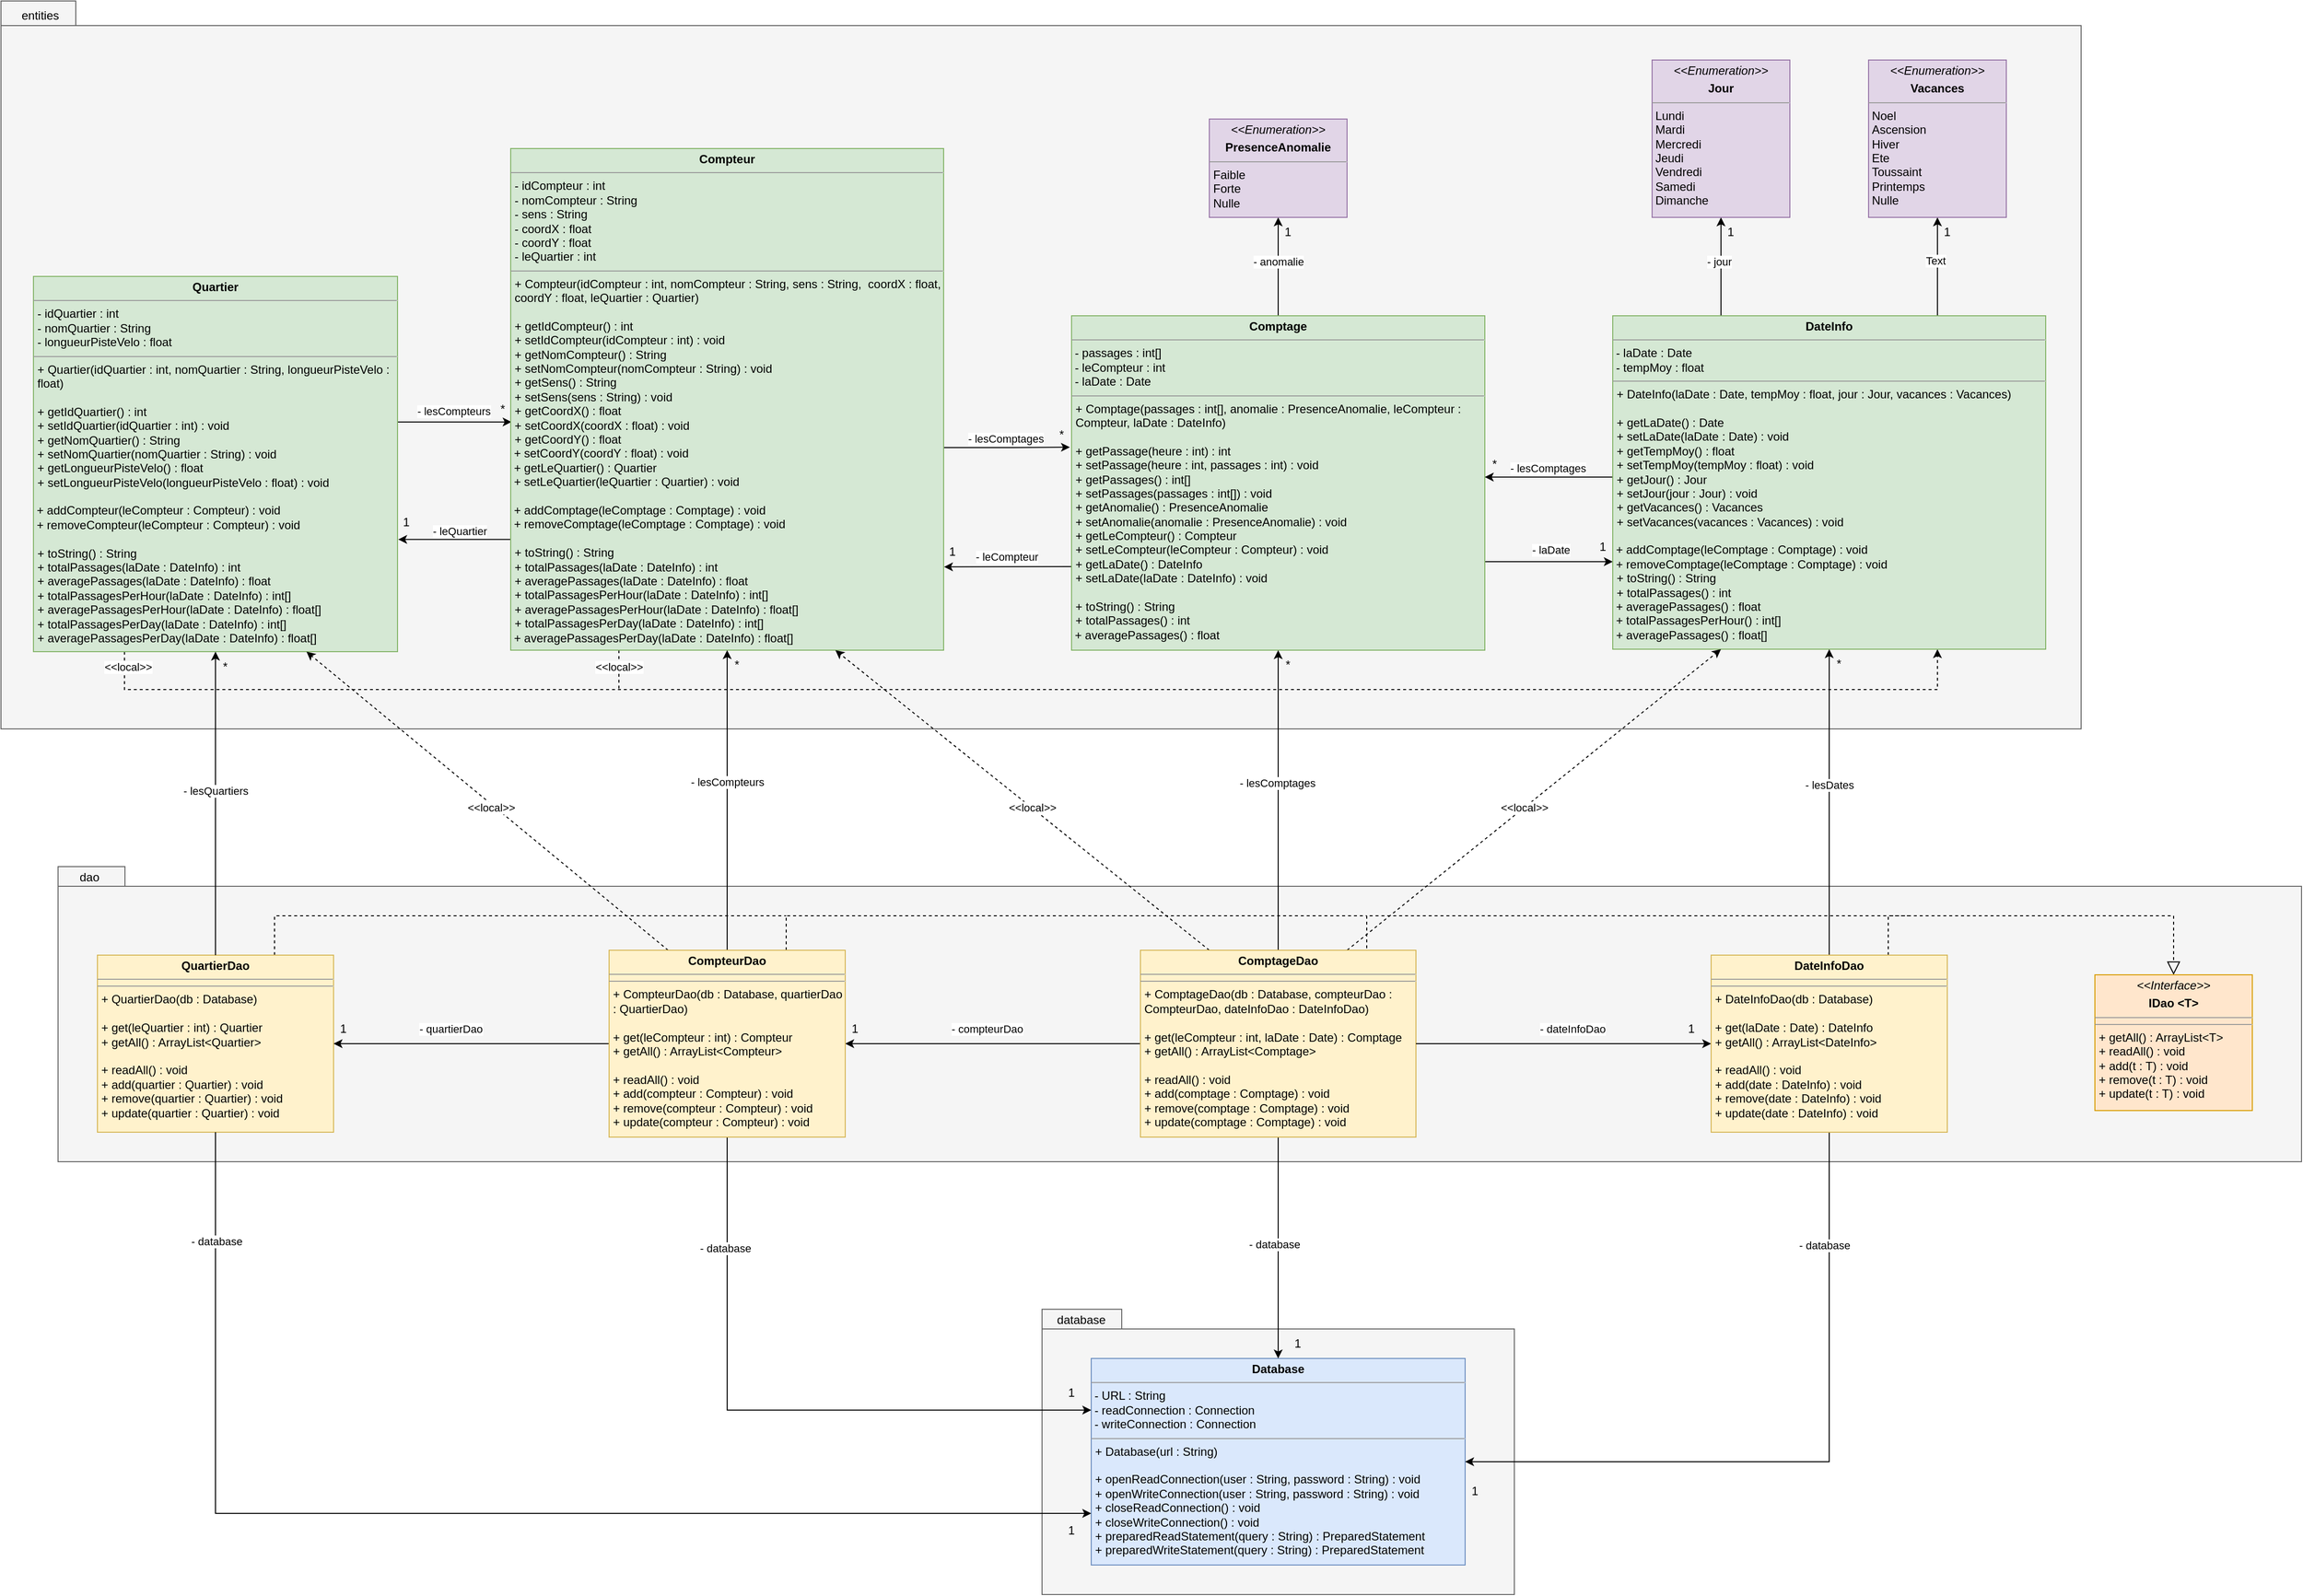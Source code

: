 <mxfile version="21.3.8" type="device">
  <diagram name="Page-1" id="eOl2TCsbntun6FktnlMN">
    <mxGraphModel dx="989" dy="967" grid="1" gridSize="10" guides="1" tooltips="1" connect="1" arrows="1" fold="1" page="0" pageScale="1" pageWidth="850" pageHeight="1100" math="0" shadow="0">
      <root>
        <mxCell id="0" />
        <mxCell id="1" parent="0" />
        <mxCell id="kVGpFs-e-EHgGDJTWpAH-28" value="" style="shape=folder;fontStyle=1;spacingTop=10;tabWidth=76;tabHeight=25;tabPosition=left;html=1;whiteSpace=wrap;fillColor=#f5f5f5;fontColor=#333333;strokeColor=#666666;" parent="1" vertex="1">
          <mxGeometry x="62" y="-140" width="2114" height="740" as="geometry" />
        </mxCell>
        <mxCell id="kVGpFs-e-EHgGDJTWpAH-25" value="package" style="shape=folder;fontStyle=1;spacingTop=10;tabWidth=68;tabHeight=20;tabPosition=left;html=1;whiteSpace=wrap;fillColor=#f5f5f5;fontColor=#333333;strokeColor=#666666;" parent="1" vertex="1">
          <mxGeometry x="120" y="740" width="2280" height="300" as="geometry" />
        </mxCell>
        <mxCell id="kVGpFs-e-EHgGDJTWpAH-24" value="package" style="shape=folder;fontStyle=1;spacingTop=10;tabWidth=81;tabHeight=20;tabPosition=left;html=1;whiteSpace=wrap;fillColor=#f5f5f5;fontColor=#333333;strokeColor=#666666;" parent="1" vertex="1">
          <mxGeometry x="1120" y="1190" width="480" height="290" as="geometry" />
        </mxCell>
        <mxCell id="kVGpFs-e-EHgGDJTWpAH-13" style="edgeStyle=orthogonalEdgeStyle;rounded=0;orthogonalLoop=1;jettySize=auto;html=1;exitX=0.75;exitY=0;exitDx=0;exitDy=0;endArrow=none;endFill=0;dashed=1;" parent="1" source="iDF5Uk8PFmxMC6S4ZIeN-2" edge="1">
          <mxGeometry relative="1" as="geometry">
            <mxPoint x="860" y="790" as="targetPoint" />
            <Array as="points">
              <mxPoint x="340" y="790" />
            </Array>
          </mxGeometry>
        </mxCell>
        <mxCell id="iDF5Uk8PFmxMC6S4ZIeN-2" value="&lt;p style=&quot;margin:0px;margin-top:4px;text-align:center;&quot;&gt;&lt;b&gt;QuartierDao&lt;/b&gt;&lt;/p&gt;&lt;hr size=&quot;1&quot;&gt;&lt;hr size=&quot;1&quot;&gt;&lt;p style=&quot;margin:0px;margin-left:4px;&quot;&gt;+ QuartierDao(db : Database)&lt;/p&gt;&lt;p style=&quot;margin:0px;margin-left:4px;&quot;&gt;&lt;br&gt;&lt;/p&gt;&lt;p style=&quot;margin:0px;margin-left:4px;&quot;&gt;+ get(leQuartier : int) : Quartier&lt;br&gt;&lt;/p&gt;&lt;p style=&quot;margin:0px;margin-left:4px;&quot;&gt;+ getAll() : ArrayList&amp;lt;Quartier&amp;gt;&lt;/p&gt;&lt;p style=&quot;margin:0px;margin-left:4px;&quot;&gt;&lt;br&gt;&lt;/p&gt;&lt;p style=&quot;margin:0px;margin-left:4px;&quot;&gt;+ readAll() : void&lt;/p&gt;&lt;p style=&quot;margin:0px;margin-left:4px;&quot;&gt;+ add(quartier : Quartier) : void&lt;/p&gt;&lt;p style=&quot;margin:0px;margin-left:4px;&quot;&gt;+ remove(quartier : Quartier) : void&lt;/p&gt;&lt;p style=&quot;margin:0px;margin-left:4px;&quot;&gt;+ update(quartier : Quartier) : void&lt;br&gt;&lt;/p&gt;" style="verticalAlign=top;align=left;overflow=fill;fontSize=12;fontFamily=Helvetica;html=1;whiteSpace=wrap;fillColor=#fff2cc;strokeColor=#d6b656;" parent="1" vertex="1">
          <mxGeometry x="160" y="830" width="240" height="180" as="geometry" />
        </mxCell>
        <mxCell id="9qE0nhktHIJIXh96-6WT-73" style="edgeStyle=orthogonalEdgeStyle;rounded=0;orthogonalLoop=1;jettySize=auto;html=1;entryX=0.002;entryY=0.545;entryDx=0;entryDy=0;entryPerimeter=0;" parent="1" source="p_eBftwZYgydQJ64UmXx-5" target="MrOClFFpd0POXdo-1IgY-1" edge="1">
          <mxGeometry relative="1" as="geometry">
            <Array as="points">
              <mxPoint x="490" y="288" />
              <mxPoint x="490" y="288" />
            </Array>
          </mxGeometry>
        </mxCell>
        <mxCell id="9qE0nhktHIJIXh96-6WT-86" value="- lesCompteurs" style="edgeLabel;html=1;align=center;verticalAlign=middle;resizable=0;points=[];" parent="9qE0nhktHIJIXh96-6WT-73" vertex="1" connectable="0">
          <mxGeometry x="-0.211" y="1" relative="1" as="geometry">
            <mxPoint x="11" y="-10" as="offset" />
          </mxGeometry>
        </mxCell>
        <mxCell id="R8S3w-2baMEadNncPOtm-10" style="edgeStyle=orthogonalEdgeStyle;rounded=0;orthogonalLoop=1;jettySize=auto;html=1;exitX=0.25;exitY=1;exitDx=0;exitDy=0;entryX=0.75;entryY=1;entryDx=0;entryDy=0;dashed=1;" parent="1" source="p_eBftwZYgydQJ64UmXx-5" target="MrOClFFpd0POXdo-1IgY-15" edge="1">
          <mxGeometry relative="1" as="geometry">
            <Array as="points">
              <mxPoint x="188" y="560" />
              <mxPoint x="2030" y="560" />
            </Array>
          </mxGeometry>
        </mxCell>
        <mxCell id="R8S3w-2baMEadNncPOtm-12" value="&amp;lt;&amp;lt;local&amp;gt;&amp;gt;" style="edgeLabel;html=1;align=center;verticalAlign=middle;resizable=0;points=[];" parent="R8S3w-2baMEadNncPOtm-10" vertex="1" connectable="0">
          <mxGeometry x="-0.962" relative="1" as="geometry">
            <mxPoint x="3" y="-21" as="offset" />
          </mxGeometry>
        </mxCell>
        <mxCell id="p_eBftwZYgydQJ64UmXx-5" value="&lt;p style=&quot;margin:0px;margin-top:4px;text-align:center;&quot;&gt;&lt;b&gt;Quartier&lt;/b&gt;&lt;/p&gt;&lt;hr size=&quot;1&quot;&gt;&lt;p style=&quot;margin:0px;margin-left:4px;&quot;&gt;- idQuartier : int&lt;/p&gt;&lt;p style=&quot;margin:0px;margin-left:4px;&quot;&gt;- nomQuartier : String&lt;/p&gt;&lt;p style=&quot;margin:0px;margin-left:4px;&quot;&gt;- longueurPisteVelo : float&lt;br&gt;&lt;/p&gt;&lt;hr size=&quot;1&quot;&gt;&lt;p style=&quot;margin:0px;margin-left:4px;&quot;&gt;+ Quartier(idQuartier : int, nomQuartier : String, longueurPisteVelo : float)&lt;/p&gt;&lt;p style=&quot;margin:0px;margin-left:4px;&quot;&gt;&lt;br&gt;&lt;/p&gt;&lt;p style=&quot;margin:0px;margin-left:4px;&quot;&gt;+ getIdQuartier() : int&lt;/p&gt;&lt;p style=&quot;margin:0px;margin-left:4px;&quot;&gt;+ setIdQuartier(idQuartier : int) : void&lt;/p&gt;&lt;p style=&quot;margin:0px;margin-left:4px;&quot;&gt;+ getNomQuartier() : String&lt;/p&gt;&lt;p style=&quot;margin:0px;margin-left:4px;&quot;&gt;+ setNomQuartier(nomQuartier : String) : void&lt;/p&gt;&lt;p style=&quot;margin:0px;margin-left:4px;&quot;&gt;+ getLongueurPisteVelo() : float&lt;/p&gt;&lt;p style=&quot;margin:0px;margin-left:4px;&quot;&gt;+ setLongueurPisteVelo(longueurPisteVelo : float) : void&lt;/p&gt;&lt;p style=&quot;margin:0px;margin-left:4px;&quot;&gt;&lt;br&gt;&lt;/p&gt;&lt;div&gt;&amp;nbsp;+ addCompteur(leCompteur : Compteur) : void&lt;/div&gt;&lt;div&gt;&amp;nbsp;+ removeCompteur(leCompteur : Compteur) : void&lt;/div&gt;&lt;div&gt;&lt;br&gt;&lt;/div&gt;&lt;p style=&quot;margin:0px;margin-left:4px;&quot;&gt;&lt;/p&gt;&lt;p style=&quot;margin:0px;margin-left:4px;&quot;&gt;&lt;/p&gt;&lt;p style=&quot;margin:0px;margin-left:4px;&quot;&gt;+ toString() : String&lt;/p&gt;&lt;p style=&quot;margin:0px;margin-left:4px;&quot;&gt;+ totalPassages(laDate : DateInfo) : int&lt;/p&gt;&lt;p style=&quot;margin:0px;margin-left:4px;&quot;&gt;+ averagePassages(laDate : DateInfo) : float&lt;/p&gt;&lt;p style=&quot;margin:0px;margin-left:4px;&quot;&gt;+ totalPassagesPerHour(laDate : DateInfo) : int[]&lt;/p&gt;&lt;p style=&quot;margin:0px;margin-left:4px;&quot;&gt;+ averagePassagesPerHour(laDate : DateInfo) : float[]&lt;/p&gt;&lt;p style=&quot;margin:0px;margin-left:4px;&quot;&gt;+ totalPassagesPerDay(laDate : DateInfo) : int[]&lt;/p&gt;&lt;p style=&quot;margin:0px;margin-left:4px;&quot;&gt;+ averagePassagesPerDay(laDate : DateInfo) : float[]&lt;br&gt;&lt;/p&gt;" style="verticalAlign=top;align=left;overflow=fill;fontSize=12;fontFamily=Helvetica;html=1;whiteSpace=wrap;fillColor=#d5e8d4;strokeColor=#82b366;" parent="1" vertex="1">
          <mxGeometry x="95" y="140" width="370" height="381.5" as="geometry" />
        </mxCell>
        <mxCell id="9qE0nhktHIJIXh96-6WT-74" style="edgeStyle=orthogonalEdgeStyle;rounded=0;orthogonalLoop=1;jettySize=auto;html=1;entryX=-0.004;entryY=0.393;entryDx=0;entryDy=0;entryPerimeter=0;" parent="1" source="MrOClFFpd0POXdo-1IgY-1" target="MrOClFFpd0POXdo-1IgY-4" edge="1">
          <mxGeometry relative="1" as="geometry">
            <mxPoint x="1140" y="306" as="targetPoint" />
            <Array as="points">
              <mxPoint x="1090" y="314" />
              <mxPoint x="1090" y="314" />
            </Array>
          </mxGeometry>
        </mxCell>
        <mxCell id="9qE0nhktHIJIXh96-6WT-85" value="- lesComptages" style="edgeLabel;html=1;align=center;verticalAlign=middle;resizable=0;points=[];" parent="9qE0nhktHIJIXh96-6WT-74" vertex="1" connectable="0">
          <mxGeometry x="-0.278" y="-1" relative="1" as="geometry">
            <mxPoint x="16" y="-10" as="offset" />
          </mxGeometry>
        </mxCell>
        <mxCell id="R8S3w-2baMEadNncPOtm-1" style="edgeStyle=orthogonalEdgeStyle;rounded=0;orthogonalLoop=1;jettySize=auto;html=1;exitX=0;exitY=0.75;exitDx=0;exitDy=0;entryX=1.002;entryY=0.701;entryDx=0;entryDy=0;entryPerimeter=0;" parent="1" source="MrOClFFpd0POXdo-1IgY-1" target="p_eBftwZYgydQJ64UmXx-5" edge="1">
          <mxGeometry relative="1" as="geometry">
            <Array as="points">
              <mxPoint x="466" y="407" />
            </Array>
          </mxGeometry>
        </mxCell>
        <mxCell id="R8S3w-2baMEadNncPOtm-2" value="- leQuartier" style="edgeLabel;html=1;align=center;verticalAlign=middle;resizable=0;points=[];" parent="R8S3w-2baMEadNncPOtm-1" vertex="1" connectable="0">
          <mxGeometry x="0.403" relative="1" as="geometry">
            <mxPoint x="23" y="-9" as="offset" />
          </mxGeometry>
        </mxCell>
        <mxCell id="R8S3w-2baMEadNncPOtm-11" style="edgeStyle=orthogonalEdgeStyle;rounded=0;orthogonalLoop=1;jettySize=auto;html=1;exitX=0.25;exitY=1;exitDx=0;exitDy=0;endArrow=none;endFill=0;dashed=1;" parent="1" source="MrOClFFpd0POXdo-1IgY-1" edge="1">
          <mxGeometry relative="1" as="geometry">
            <mxPoint x="690" y="560" as="targetPoint" />
            <Array as="points">
              <mxPoint x="690" y="540" />
              <mxPoint x="690" y="540" />
            </Array>
          </mxGeometry>
        </mxCell>
        <mxCell id="MrOClFFpd0POXdo-1IgY-1" value="&lt;p style=&quot;margin:0px;margin-top:4px;text-align:center;&quot;&gt;&lt;b&gt;Compteur&lt;/b&gt;&lt;/p&gt;&lt;hr size=&quot;1&quot;&gt;&lt;p style=&quot;margin:0px;margin-left:4px;&quot;&gt;- idCompteur : int&lt;/p&gt;&lt;p style=&quot;margin:0px;margin-left:4px;&quot;&gt;- nomCompteur : String&lt;/p&gt;&lt;p style=&quot;margin:0px;margin-left:4px;&quot;&gt;- sens : String&lt;/p&gt;&lt;p style=&quot;margin:0px;margin-left:4px;&quot;&gt;- coordX : float&lt;/p&gt;&lt;p style=&quot;margin:0px;margin-left:4px;&quot;&gt;- coordY : float&lt;/p&gt;&lt;p style=&quot;margin:0px;margin-left:4px;&quot;&gt;- leQuartier : int&lt;br&gt;&lt;/p&gt;&lt;hr size=&quot;1&quot;&gt;&lt;p style=&quot;margin:0px;margin-left:4px;&quot;&gt;+ Compteur(idCompteur : int, nomCompteur : String, sens : String,&amp;nbsp; coordX : float, coordY : float, leQuartier : Quartier)&lt;/p&gt;&lt;p style=&quot;margin:0px;margin-left:4px;&quot;&gt;&lt;br&gt;&lt;/p&gt;&lt;p style=&quot;margin:0px;margin-left:4px;&quot;&gt;+ getIdCompteur() : int&lt;/p&gt;&lt;p style=&quot;margin:0px;margin-left:4px;&quot;&gt;+ setIdCompteur(idCompteur : int) : void&lt;/p&gt;&lt;p style=&quot;margin:0px;margin-left:4px;&quot;&gt;+ getNomCompteur() : String&lt;/p&gt;&lt;p style=&quot;margin:0px;margin-left:4px;&quot;&gt;+ setNomCompteur(nomCompteur : String) : void&lt;/p&gt;&lt;p style=&quot;margin:0px;margin-left:4px;&quot;&gt;+ getSens() : String&lt;/p&gt;&lt;p style=&quot;margin:0px;margin-left:4px;&quot;&gt;+ setSens(sens : String) : void&lt;/p&gt;&lt;p style=&quot;margin:0px;margin-left:4px;&quot;&gt;+ getCoordX() : float&lt;/p&gt;&lt;p style=&quot;margin:0px;margin-left:4px;&quot;&gt;+ setCoordX(coordX : float) : void&lt;/p&gt;&lt;p style=&quot;margin:0px;margin-left:4px;&quot;&gt;+ getCoordY() : float&lt;/p&gt;&lt;div&gt;&amp;nbsp;+ setCoordY(coordY : float) : void&lt;/div&gt;&lt;div&gt;&amp;nbsp;+ getLeQuartier() : Quartier&lt;/div&gt;&lt;div&gt;&amp;nbsp;+ setLeQuartier(leQuartier : Quartier) : void&lt;/div&gt;&lt;div&gt;&lt;br&gt;&lt;/div&gt;&lt;div&gt;&amp;nbsp;+ addComptage(leComptage : Comptage) : void&lt;/div&gt;&lt;div&gt;&amp;nbsp;+ removeComptage(leComptage : Comptage) : void&lt;/div&gt;&lt;div&gt;&lt;br&gt;&lt;p style=&quot;margin:0px;margin-left:4px;&quot;&gt;&lt;/p&gt;&lt;p style=&quot;margin:0px;margin-left:4px;&quot;&gt;+ toString() : String&lt;/p&gt;&lt;p style=&quot;margin:0px;margin-left:4px;&quot;&gt;+ totalPassages(laDate : DateInfo) : int&lt;/p&gt;&lt;p style=&quot;margin:0px;margin-left:4px;&quot;&gt;+ averagePassages(laDate : DateInfo) : float&lt;/p&gt;&lt;p style=&quot;margin:0px;margin-left:4px;&quot;&gt;+ totalPassagesPerHour(laDate : DateInfo) : int[]&lt;/p&gt;&lt;p style=&quot;margin:0px;margin-left:4px;&quot;&gt;+ averagePassagesPerHour(laDate : DateInfo) : float[]&lt;/p&gt;&lt;p style=&quot;margin:0px;margin-left:4px;&quot;&gt;+ totalPassagesPerDay(laDate : DateInfo) : int[]&lt;/p&gt;&amp;nbsp;+ averagePassagesPerDay(laDate : DateInfo) : float[]&lt;p style=&quot;margin:0px;margin-left:4px;&quot;&gt;&lt;/p&gt;&lt;/div&gt;&lt;p style=&quot;margin:0px;margin-left:4px;&quot;&gt;&lt;/p&gt;" style="verticalAlign=top;align=left;overflow=fill;fontSize=12;fontFamily=Helvetica;html=1;whiteSpace=wrap;fillColor=#d5e8d4;strokeColor=#82b366;" parent="1" vertex="1">
          <mxGeometry x="580" y="10" width="440" height="510" as="geometry" />
        </mxCell>
        <mxCell id="MrOClFFpd0POXdo-1IgY-7" style="edgeStyle=orthogonalEdgeStyle;rounded=0;orthogonalLoop=1;jettySize=auto;html=1;exitX=0.5;exitY=0;exitDx=0;exitDy=0;entryX=0.5;entryY=1;entryDx=0;entryDy=0;" parent="1" source="MrOClFFpd0POXdo-1IgY-4" target="MrOClFFpd0POXdo-1IgY-5" edge="1">
          <mxGeometry relative="1" as="geometry" />
        </mxCell>
        <mxCell id="MrOClFFpd0POXdo-1IgY-8" value="- anomalie" style="edgeLabel;html=1;align=center;verticalAlign=middle;resizable=0;points=[];" parent="MrOClFFpd0POXdo-1IgY-7" vertex="1" connectable="0">
          <mxGeometry x="0.225" relative="1" as="geometry">
            <mxPoint y="6" as="offset" />
          </mxGeometry>
        </mxCell>
        <mxCell id="R8S3w-2baMEadNncPOtm-4" style="edgeStyle=orthogonalEdgeStyle;rounded=0;orthogonalLoop=1;jettySize=auto;html=1;exitX=0;exitY=0.75;exitDx=0;exitDy=0;entryX=1.001;entryY=0.834;entryDx=0;entryDy=0;entryPerimeter=0;" parent="1" source="MrOClFFpd0POXdo-1IgY-4" target="MrOClFFpd0POXdo-1IgY-1" edge="1">
          <mxGeometry relative="1" as="geometry">
            <mxPoint x="1021" y="440" as="targetPoint" />
            <Array as="points">
              <mxPoint x="1020" y="435" />
            </Array>
          </mxGeometry>
        </mxCell>
        <mxCell id="R8S3w-2baMEadNncPOtm-5" value="- leCompteur" style="edgeLabel;html=1;align=center;verticalAlign=middle;resizable=0;points=[];" parent="R8S3w-2baMEadNncPOtm-4" vertex="1" connectable="0">
          <mxGeometry x="0.139" relative="1" as="geometry">
            <mxPoint x="8" y="-10" as="offset" />
          </mxGeometry>
        </mxCell>
        <mxCell id="R8S3w-2baMEadNncPOtm-7" style="edgeStyle=orthogonalEdgeStyle;rounded=0;orthogonalLoop=1;jettySize=auto;html=1;exitX=1;exitY=0.75;exitDx=0;exitDy=0;entryX=0;entryY=0.74;entryDx=0;entryDy=0;entryPerimeter=0;" parent="1" source="MrOClFFpd0POXdo-1IgY-4" target="MrOClFFpd0POXdo-1IgY-15" edge="1">
          <mxGeometry relative="1" as="geometry">
            <Array as="points">
              <mxPoint x="1570" y="430" />
              <mxPoint x="1700" y="430" />
            </Array>
          </mxGeometry>
        </mxCell>
        <mxCell id="R8S3w-2baMEadNncPOtm-8" value="- laDate" style="edgeLabel;html=1;align=center;verticalAlign=middle;resizable=0;points=[];" parent="R8S3w-2baMEadNncPOtm-7" vertex="1" connectable="0">
          <mxGeometry x="-0.117" relative="1" as="geometry">
            <mxPoint x="12" y="-12" as="offset" />
          </mxGeometry>
        </mxCell>
        <mxCell id="MrOClFFpd0POXdo-1IgY-4" value="&lt;p style=&quot;margin:0px;margin-top:4px;text-align:center;&quot;&gt;&lt;b&gt;Comptage&lt;/b&gt;&lt;/p&gt;&lt;hr size=&quot;1&quot;&gt;&lt;div&gt;&amp;nbsp;- passages : int[]&lt;/div&gt;&lt;div&gt;&amp;nbsp;- leCompteur : int&lt;/div&gt;&lt;div&gt;&amp;nbsp;- laDate : Date&lt;br&gt;&lt;/div&gt;&lt;hr size=&quot;1&quot;&gt;&lt;p style=&quot;margin:0px;margin-left:4px;&quot;&gt;+ Comptage(passages : int[], anomalie : PresenceAnomalie, leCompteur : Compteur, laDate : DateInfo)&lt;/p&gt;&lt;p style=&quot;margin:0px;margin-left:4px;&quot;&gt;&lt;br&gt;&lt;/p&gt;&lt;p style=&quot;margin:0px;margin-left:4px;&quot;&gt;+ getPassage(heure : int) : int&lt;/p&gt;&lt;p style=&quot;margin:0px;margin-left:4px;&quot;&gt;+ setPassage(heure : int, passages : int) : void&lt;/p&gt;&lt;p style=&quot;margin:0px;margin-left:4px;&quot;&gt;+ getPassages() : int[]&lt;/p&gt;&lt;p style=&quot;margin:0px;margin-left:4px;&quot;&gt;+ setPassages(passages : int[]) : void&lt;/p&gt;&lt;p style=&quot;margin:0px;margin-left:4px;&quot;&gt;+ getAnomalie() : PresenceAnomalie&lt;/p&gt;&lt;p style=&quot;margin:0px;margin-left:4px;&quot;&gt;+ setAnomalie(anomalie : PresenceAnomalie) : void&lt;/p&gt;&lt;p style=&quot;margin:0px;margin-left:4px;&quot;&gt;+ getLeCompteur() : Compteur&lt;/p&gt;&lt;p style=&quot;margin:0px;margin-left:4px;&quot;&gt;+ setLeCompteur(leCompteur : Compteur) : void&lt;/p&gt;&lt;p style=&quot;margin:0px;margin-left:4px;&quot;&gt;+ getLaDate() : DateInfo&lt;/p&gt;&lt;p style=&quot;margin:0px;margin-left:4px;&quot;&gt;+ setLaDate(laDate : DateInfo) : void&lt;/p&gt;&lt;p style=&quot;margin:0px;margin-left:4px;&quot;&gt;&lt;br&gt;&lt;/p&gt;&lt;p style=&quot;margin:0px;margin-left:4px;&quot;&gt;+ toString() : String&lt;/p&gt;&lt;p style=&quot;margin:0px;margin-left:4px;&quot;&gt;+ totalPassages() : int&lt;/p&gt;&amp;nbsp;+ averagePassages() : float&lt;br&gt;&lt;p style=&quot;margin:0px;margin-left:4px;&quot;&gt;&lt;/p&gt;&lt;p style=&quot;margin:0px;margin-left:4px;&quot;&gt;&lt;/p&gt;" style="verticalAlign=top;align=left;overflow=fill;fontSize=12;fontFamily=Helvetica;html=1;whiteSpace=wrap;fillColor=#d5e8d4;strokeColor=#82b366;strokeWidth=1;glass=0;rounded=0;shadow=0;" parent="1" vertex="1">
          <mxGeometry x="1150" y="180" width="420" height="340" as="geometry" />
        </mxCell>
        <mxCell id="MrOClFFpd0POXdo-1IgY-5" value="&lt;p style=&quot;margin:0px;margin-top:4px;text-align:center;&quot;&gt;&lt;i&gt;&amp;lt;&amp;lt;Enumeration&amp;gt;&amp;gt;&lt;/i&gt;&lt;/p&gt;&lt;p style=&quot;margin:0px;margin-top:4px;text-align:center;&quot;&gt;&lt;b&gt;PresenceAnomalie&lt;/b&gt;&lt;br&gt;&lt;/p&gt;&lt;hr size=&quot;1&quot;&gt;&lt;p style=&quot;margin:0px;margin-left:4px;&quot;&gt;Faible&lt;/p&gt;&lt;p style=&quot;margin:0px;margin-left:4px;&quot;&gt;Forte&lt;/p&gt;&lt;p style=&quot;margin:0px;margin-left:4px;&quot;&gt;Nulle&lt;/p&gt;&lt;p style=&quot;margin:0px;margin-left:4px;&quot;&gt;&lt;br&gt;&lt;/p&gt;&lt;p style=&quot;margin:0px;margin-left:4px;&quot;&gt;&lt;br&gt;&lt;/p&gt;" style="verticalAlign=top;align=left;overflow=fill;fontSize=12;fontFamily=Helvetica;html=1;whiteSpace=wrap;fillColor=#e1d5e7;strokeColor=#9673a6;" parent="1" vertex="1">
          <mxGeometry x="1290" y="-20" width="140" height="100" as="geometry" />
        </mxCell>
        <mxCell id="9qE0nhktHIJIXh96-6WT-76" style="edgeStyle=orthogonalEdgeStyle;rounded=0;orthogonalLoop=1;jettySize=auto;html=1;" parent="1" source="MrOClFFpd0POXdo-1IgY-15" edge="1">
          <mxGeometry relative="1" as="geometry">
            <Array as="points">
              <mxPoint x="1570" y="344" />
            </Array>
            <mxPoint x="1570" y="344" as="targetPoint" />
          </mxGeometry>
        </mxCell>
        <mxCell id="9qE0nhktHIJIXh96-6WT-84" value="- lesComptages" style="edgeLabel;html=1;align=center;verticalAlign=middle;resizable=0;points=[];" parent="9qE0nhktHIJIXh96-6WT-76" vertex="1" connectable="0">
          <mxGeometry x="0.259" y="-3" relative="1" as="geometry">
            <mxPoint x="16" y="-6" as="offset" />
          </mxGeometry>
        </mxCell>
        <mxCell id="kVGpFs-e-EHgGDJTWpAH-16" style="edgeStyle=orthogonalEdgeStyle;rounded=0;orthogonalLoop=1;jettySize=auto;html=1;exitX=0.75;exitY=0;exitDx=0;exitDy=0;entryX=0.5;entryY=1;entryDx=0;entryDy=0;" parent="1" source="MrOClFFpd0POXdo-1IgY-15" target="MrOClFFpd0POXdo-1IgY-23" edge="1">
          <mxGeometry relative="1" as="geometry" />
        </mxCell>
        <mxCell id="kVGpFs-e-EHgGDJTWpAH-21" value="Text" style="edgeLabel;html=1;align=center;verticalAlign=middle;resizable=0;points=[];" parent="kVGpFs-e-EHgGDJTWpAH-16" vertex="1" connectable="0">
          <mxGeometry x="0.124" y="2" relative="1" as="geometry">
            <mxPoint as="offset" />
          </mxGeometry>
        </mxCell>
        <mxCell id="kVGpFs-e-EHgGDJTWpAH-17" style="edgeStyle=orthogonalEdgeStyle;rounded=0;orthogonalLoop=1;jettySize=auto;html=1;exitX=0.25;exitY=0;exitDx=0;exitDy=0;" parent="1" source="MrOClFFpd0POXdo-1IgY-15" target="MrOClFFpd0POXdo-1IgY-16" edge="1">
          <mxGeometry relative="1" as="geometry" />
        </mxCell>
        <mxCell id="kVGpFs-e-EHgGDJTWpAH-20" value="- jour" style="edgeLabel;html=1;align=center;verticalAlign=middle;resizable=0;points=[];" parent="kVGpFs-e-EHgGDJTWpAH-17" vertex="1" connectable="0">
          <mxGeometry x="0.112" y="2" relative="1" as="geometry">
            <mxPoint as="offset" />
          </mxGeometry>
        </mxCell>
        <mxCell id="MrOClFFpd0POXdo-1IgY-15" value="&lt;p style=&quot;margin:0px;margin-top:4px;text-align:center;&quot;&gt;&lt;b&gt;DateInfo&lt;/b&gt;&lt;/p&gt;&lt;hr size=&quot;1&quot;&gt;&lt;div&gt;&amp;nbsp;- laDate : Date&lt;/div&gt;&lt;div&gt;&amp;nbsp;- tempMoy : float&lt;/div&gt;&lt;hr size=&quot;1&quot;&gt;&lt;p style=&quot;margin:0px;margin-left:4px;&quot;&gt;+ DateInfo(laDate : Date, tempMoy : float, jour : Jour, vacances : Vacances)&lt;/p&gt;&lt;p style=&quot;margin:0px;margin-left:4px;&quot;&gt;&lt;br&gt;&lt;/p&gt;&lt;p style=&quot;margin:0px;margin-left:4px;&quot;&gt;+ getLaDate() : Date&lt;/p&gt;&lt;p style=&quot;margin:0px;margin-left:4px;&quot;&gt;+ setLaDate(laDate : Date) : void&lt;/p&gt;&lt;p style=&quot;margin:0px;margin-left:4px;&quot;&gt;+ getTempMoy() : float&lt;/p&gt;&lt;p style=&quot;margin:0px;margin-left:4px;&quot;&gt;+ setTempMoy(tempMoy : float) : void&lt;/p&gt;&lt;p style=&quot;margin:0px;margin-left:4px;&quot;&gt;+ getJour() : Jour&lt;/p&gt;&lt;p style=&quot;margin:0px;margin-left:4px;&quot;&gt;+ setJour(jour : Jour) : void&lt;/p&gt;&lt;p style=&quot;margin:0px;margin-left:4px;&quot;&gt;+ getVacances() : Vacances&lt;/p&gt;&lt;p style=&quot;margin:0px;margin-left:4px;&quot;&gt;+ setVacances(vacances : Vacances) : void&lt;/p&gt;&lt;p style=&quot;margin:0px;margin-left:4px;&quot;&gt;&lt;br&gt;&lt;/p&gt;&lt;div&gt;&amp;nbsp;+ addComptage(leComptage : Comptage) : void&lt;/div&gt;&amp;nbsp;+ removeComptage(leComptage : Comptage) : void&lt;p style=&quot;margin:0px;margin-left:4px;&quot;&gt;&lt;/p&gt;&lt;p style=&quot;margin:0px;margin-left:4px;&quot;&gt;+ toString() : String&lt;/p&gt;&lt;p style=&quot;margin:0px;margin-left:4px;&quot;&gt;+ totalPassages() : int&lt;/p&gt;&lt;div&gt;&amp;nbsp;+ averagePassages() : float&lt;br&gt;&lt;/div&gt;&lt;div&gt;&amp;nbsp;+ totalPassagesPerHour() : int[]&lt;/div&gt;&lt;div&gt;&amp;nbsp;+ averagePassages() : float[]&lt;br&gt;&lt;/div&gt;&lt;p style=&quot;margin:0px;margin-left:4px;&quot;&gt;&lt;/p&gt;&lt;p style=&quot;margin:0px;margin-left:4px;&quot;&gt;&lt;/p&gt;" style="verticalAlign=top;align=left;overflow=fill;fontSize=12;fontFamily=Helvetica;html=1;whiteSpace=wrap;fillColor=#d5e8d4;strokeColor=#82b366;" parent="1" vertex="1">
          <mxGeometry x="1700" y="180" width="440" height="339" as="geometry" />
        </mxCell>
        <mxCell id="MrOClFFpd0POXdo-1IgY-16" value="&lt;p style=&quot;margin:0px;margin-top:4px;text-align:center;&quot;&gt;&lt;i&gt;&amp;lt;&amp;lt;Enumeration&amp;gt;&amp;gt;&lt;/i&gt;&lt;/p&gt;&lt;p style=&quot;margin:0px;margin-top:4px;text-align:center;&quot;&gt;&lt;b&gt;Jour&lt;/b&gt;&lt;br&gt;&lt;/p&gt;&lt;hr size=&quot;1&quot;&gt;&lt;div&gt;&amp;nbsp;Lundi&lt;br&gt;&lt;/div&gt;&lt;div&gt;&amp;nbsp;Mardi&lt;/div&gt;&lt;div&gt;&amp;nbsp;Mercredi&lt;/div&gt;&lt;div&gt;&amp;nbsp;Jeudi&lt;/div&gt;&lt;div&gt;&amp;nbsp;Vendredi&lt;/div&gt;&lt;div&gt;&amp;nbsp;Samedi&lt;/div&gt;&lt;div&gt;&amp;nbsp;Dimanche&lt;br&gt;&lt;/div&gt;&lt;p style=&quot;margin:0px;margin-left:4px;&quot;&gt;&lt;br&gt;&lt;/p&gt;&lt;p style=&quot;margin:0px;margin-left:4px;&quot;&gt;&lt;br&gt;&lt;/p&gt;" style="verticalAlign=top;align=left;overflow=fill;fontSize=12;fontFamily=Helvetica;html=1;whiteSpace=wrap;fillColor=#e1d5e7;strokeColor=#9673a6;" parent="1" vertex="1">
          <mxGeometry x="1740" y="-80" width="140" height="160" as="geometry" />
        </mxCell>
        <mxCell id="MrOClFFpd0POXdo-1IgY-23" value="&lt;p style=&quot;margin:0px;margin-top:4px;text-align:center;&quot;&gt;&lt;i&gt;&amp;lt;&amp;lt;Enumeration&amp;gt;&amp;gt;&lt;/i&gt;&lt;/p&gt;&lt;p style=&quot;margin:0px;margin-top:4px;text-align:center;&quot;&gt;&lt;b&gt;Vacances&lt;/b&gt;&lt;br&gt;&lt;/p&gt;&lt;hr size=&quot;1&quot;&gt;&lt;div&gt;&amp;nbsp;Noel&lt;/div&gt;&lt;div&gt;&amp;nbsp;Ascension&lt;/div&gt;&lt;div&gt;&amp;nbsp;Hiver&lt;/div&gt;&lt;div&gt;&amp;nbsp;Ete&lt;/div&gt;&lt;div&gt;&amp;nbsp;Toussaint&lt;/div&gt;&lt;div&gt;&amp;nbsp;Printemps&lt;/div&gt;&lt;div&gt;&amp;nbsp;Nulle&lt;br&gt;&lt;/div&gt;&lt;p style=&quot;margin:0px;margin-left:4px;&quot;&gt;&lt;br&gt;&lt;/p&gt;&lt;p style=&quot;margin:0px;margin-left:4px;&quot;&gt;&lt;br&gt;&lt;/p&gt;" style="verticalAlign=top;align=left;overflow=fill;fontSize=12;fontFamily=Helvetica;html=1;whiteSpace=wrap;fillColor=#e1d5e7;strokeColor=#9673a6;" parent="1" vertex="1">
          <mxGeometry x="1960" y="-80" width="140" height="160" as="geometry" />
        </mxCell>
        <mxCell id="MrOClFFpd0POXdo-1IgY-29" value="&lt;p style=&quot;margin:0px;margin-top:4px;text-align:center;&quot;&gt;&lt;b&gt;Database&lt;/b&gt;&lt;/p&gt;&lt;hr size=&quot;1&quot;&gt;&lt;div&gt;&amp;nbsp;- URL : String&lt;/div&gt;&lt;div&gt;&amp;nbsp;- readConnection : Connection&lt;/div&gt;&lt;div&gt;&amp;nbsp;- writeConnection : Connection&lt;/div&gt;&lt;hr size=&quot;1&quot;&gt;&lt;p style=&quot;margin:0px;margin-left:4px;&quot;&gt;+ Database(url : String)&lt;/p&gt;&lt;p style=&quot;margin:0px;margin-left:4px;&quot;&gt;&lt;br&gt;&lt;/p&gt;&lt;p style=&quot;margin:0px;margin-left:4px;&quot;&gt;+ openReadConnection(user : String, password : String) : void&lt;/p&gt;&lt;p style=&quot;margin:0px;margin-left:4px;&quot;&gt;+ openWriteConnection(user : String, password : String) : void&lt;/p&gt;&lt;p style=&quot;margin:0px;margin-left:4px;&quot;&gt;+ closeReadConnection() : void&lt;/p&gt;&lt;p style=&quot;margin:0px;margin-left:4px;&quot;&gt;+ closeWriteConnection() : void&lt;/p&gt;&lt;p style=&quot;margin:0px;margin-left:4px;&quot;&gt;+ preparedReadStatement(query : String) : PreparedStatement&lt;/p&gt;&lt;p style=&quot;margin:0px;margin-left:4px;&quot;&gt;+ preparedWriteStatement(query : String) : PreparedStatement&lt;br&gt;&lt;/p&gt;" style="verticalAlign=top;align=left;overflow=fill;fontSize=12;fontFamily=Helvetica;html=1;whiteSpace=wrap;fillColor=#dae8fc;strokeColor=#6c8ebf;" parent="1" vertex="1">
          <mxGeometry x="1170" y="1240" width="380" height="210" as="geometry" />
        </mxCell>
        <mxCell id="iDF5Uk8PFmxMC6S4ZIeN-8" style="edgeStyle=orthogonalEdgeStyle;rounded=0;orthogonalLoop=1;jettySize=auto;html=1;entryX=0.5;entryY=1;entryDx=0;entryDy=0;" parent="1" source="iDF5Uk8PFmxMC6S4ZIeN-2" target="p_eBftwZYgydQJ64UmXx-5" edge="1">
          <mxGeometry relative="1" as="geometry" />
        </mxCell>
        <mxCell id="9qE0nhktHIJIXh96-6WT-56" value="- lesQuartiers" style="edgeLabel;html=1;align=center;verticalAlign=middle;resizable=0;points=[];" parent="iDF5Uk8PFmxMC6S4ZIeN-8" vertex="1" connectable="0">
          <mxGeometry x="0.08" relative="1" as="geometry">
            <mxPoint y="-1" as="offset" />
          </mxGeometry>
        </mxCell>
        <mxCell id="iDF5Uk8PFmxMC6S4ZIeN-18" style="edgeStyle=orthogonalEdgeStyle;rounded=0;orthogonalLoop=1;jettySize=auto;html=1;entryX=0;entryY=0.75;entryDx=0;entryDy=0;" parent="1" source="iDF5Uk8PFmxMC6S4ZIeN-2" target="MrOClFFpd0POXdo-1IgY-29" edge="1">
          <mxGeometry relative="1" as="geometry">
            <Array as="points">
              <mxPoint x="280" y="1398" />
            </Array>
          </mxGeometry>
        </mxCell>
        <mxCell id="iDF5Uk8PFmxMC6S4ZIeN-19" value="- database" style="edgeLabel;html=1;align=center;verticalAlign=middle;resizable=0;points=[];" parent="iDF5Uk8PFmxMC6S4ZIeN-18" vertex="1" connectable="0">
          <mxGeometry x="0.166" relative="1" as="geometry">
            <mxPoint x="-357" y="-277" as="offset" />
          </mxGeometry>
        </mxCell>
        <mxCell id="9qE0nhktHIJIXh96-6WT-63" style="edgeStyle=orthogonalEdgeStyle;rounded=0;orthogonalLoop=1;jettySize=auto;html=1;entryX=0;entryY=0.5;entryDx=0;entryDy=0;startArrow=classic;startFill=1;endArrow=none;endFill=0;" parent="1" source="iDF5Uk8PFmxMC6S4ZIeN-2" target="iDF5Uk8PFmxMC6S4ZIeN-3" edge="1">
          <mxGeometry relative="1" as="geometry" />
        </mxCell>
        <mxCell id="9qE0nhktHIJIXh96-6WT-66" value="- quartierDao" style="edgeLabel;html=1;align=center;verticalAlign=middle;resizable=0;points=[];" parent="9qE0nhktHIJIXh96-6WT-63" vertex="1" connectable="0">
          <mxGeometry x="-0.151" y="-1" relative="1" as="geometry">
            <mxPoint y="-16" as="offset" />
          </mxGeometry>
        </mxCell>
        <mxCell id="iDF5Uk8PFmxMC6S4ZIeN-9" style="edgeStyle=orthogonalEdgeStyle;rounded=0;orthogonalLoop=1;jettySize=auto;html=1;entryX=0.5;entryY=1;entryDx=0;entryDy=0;" parent="1" source="iDF5Uk8PFmxMC6S4ZIeN-3" target="MrOClFFpd0POXdo-1IgY-1" edge="1">
          <mxGeometry relative="1" as="geometry" />
        </mxCell>
        <mxCell id="9qE0nhktHIJIXh96-6WT-57" value="- lesCompteurs" style="edgeLabel;html=1;align=center;verticalAlign=middle;resizable=0;points=[];" parent="iDF5Uk8PFmxMC6S4ZIeN-9" vertex="1" connectable="0">
          <mxGeometry x="0.12" y="-2" relative="1" as="geometry">
            <mxPoint x="-2" as="offset" />
          </mxGeometry>
        </mxCell>
        <mxCell id="iDF5Uk8PFmxMC6S4ZIeN-17" style="edgeStyle=orthogonalEdgeStyle;rounded=0;orthogonalLoop=1;jettySize=auto;html=1;entryX=0;entryY=0.25;entryDx=0;entryDy=0;" parent="1" source="iDF5Uk8PFmxMC6S4ZIeN-3" target="MrOClFFpd0POXdo-1IgY-29" edge="1">
          <mxGeometry relative="1" as="geometry">
            <Array as="points">
              <mxPoint x="800" y="1293" />
            </Array>
          </mxGeometry>
        </mxCell>
        <mxCell id="iDF5Uk8PFmxMC6S4ZIeN-20" value="- database" style="edgeLabel;html=1;align=center;verticalAlign=middle;resizable=0;points=[];" parent="iDF5Uk8PFmxMC6S4ZIeN-17" vertex="1" connectable="0">
          <mxGeometry x="0.392" y="-1" relative="1" as="geometry">
            <mxPoint x="-175" y="-166" as="offset" />
          </mxGeometry>
        </mxCell>
        <mxCell id="9qE0nhktHIJIXh96-6WT-64" style="edgeStyle=orthogonalEdgeStyle;rounded=0;orthogonalLoop=1;jettySize=auto;html=1;entryX=0;entryY=0.5;entryDx=0;entryDy=0;endArrow=none;endFill=0;startArrow=classic;startFill=1;" parent="1" source="iDF5Uk8PFmxMC6S4ZIeN-3" target="iDF5Uk8PFmxMC6S4ZIeN-4" edge="1">
          <mxGeometry relative="1" as="geometry" />
        </mxCell>
        <mxCell id="9qE0nhktHIJIXh96-6WT-68" value="&lt;div&gt;- compteurDao&lt;/div&gt;" style="edgeLabel;html=1;align=center;verticalAlign=middle;resizable=0;points=[];" parent="9qE0nhktHIJIXh96-6WT-64" vertex="1" connectable="0">
          <mxGeometry x="-0.327" y="1" relative="1" as="geometry">
            <mxPoint x="43" y="-14" as="offset" />
          </mxGeometry>
        </mxCell>
        <mxCell id="kVGpFs-e-EHgGDJTWpAH-12" style="edgeStyle=orthogonalEdgeStyle;rounded=0;orthogonalLoop=1;jettySize=auto;html=1;exitX=0.75;exitY=0;exitDx=0;exitDy=0;dashed=1;endArrow=none;endFill=0;" parent="1" source="iDF5Uk8PFmxMC6S4ZIeN-3" edge="1">
          <mxGeometry relative="1" as="geometry">
            <mxPoint x="1450" y="790" as="targetPoint" />
            <Array as="points">
              <mxPoint x="860" y="790" />
            </Array>
          </mxGeometry>
        </mxCell>
        <mxCell id="R8S3w-2baMEadNncPOtm-15" style="rounded=0;orthogonalLoop=1;jettySize=auto;html=1;exitX=0.25;exitY=0;exitDx=0;exitDy=0;entryX=0.75;entryY=1;entryDx=0;entryDy=0;dashed=1;" parent="1" source="iDF5Uk8PFmxMC6S4ZIeN-3" target="p_eBftwZYgydQJ64UmXx-5" edge="1">
          <mxGeometry relative="1" as="geometry">
            <mxPoint x="530" y="640" as="targetPoint" />
          </mxGeometry>
        </mxCell>
        <mxCell id="iDF5Uk8PFmxMC6S4ZIeN-3" value="&lt;p style=&quot;margin:0px;margin-top:4px;text-align:center;&quot;&gt;&lt;b&gt;CompteurDao&lt;/b&gt;&lt;/p&gt;&lt;hr size=&quot;1&quot;&gt;&lt;hr size=&quot;1&quot;&gt;&lt;p style=&quot;margin:0px;margin-left:4px;&quot;&gt;+ CompteurDao(db : Database, quartierDao : QuartierDao)&lt;/p&gt;&lt;p style=&quot;margin:0px;margin-left:4px;&quot;&gt;&lt;br&gt;&lt;/p&gt;&lt;p style=&quot;margin:0px;margin-left:4px;&quot;&gt;+ get(leCompteur : int) : Compteur&lt;/p&gt;&lt;p style=&quot;margin:0px;margin-left:4px;&quot;&gt;+ getAll() : ArrayList&amp;lt;Compteur&amp;gt;&lt;/p&gt;&lt;p style=&quot;margin:0px;margin-left:4px;&quot;&gt;&lt;br&gt;&lt;/p&gt;&lt;p style=&quot;margin:0px;margin-left:4px;&quot;&gt;+ readAll() : void&lt;br&gt;&lt;/p&gt;&lt;p style=&quot;margin:0px;margin-left:4px;&quot;&gt;+ add(compteur : Compteur) : void&lt;/p&gt;&lt;p style=&quot;margin:0px;margin-left:4px;&quot;&gt;+ remove(compteur : Compteur) : void&lt;/p&gt;&lt;p style=&quot;margin:0px;margin-left:4px;&quot;&gt;+ update(compteur : Compteur) : void&lt;br&gt;&lt;/p&gt;" style="verticalAlign=top;align=left;overflow=fill;fontSize=12;fontFamily=Helvetica;html=1;whiteSpace=wrap;fillColor=#fff2cc;strokeColor=#d6b656;" parent="1" vertex="1">
          <mxGeometry x="680" y="825" width="240" height="190" as="geometry" />
        </mxCell>
        <mxCell id="iDF5Uk8PFmxMC6S4ZIeN-14" style="edgeStyle=orthogonalEdgeStyle;rounded=0;orthogonalLoop=1;jettySize=auto;html=1;entryX=0.5;entryY=0;entryDx=0;entryDy=0;" parent="1" source="iDF5Uk8PFmxMC6S4ZIeN-4" target="MrOClFFpd0POXdo-1IgY-29" edge="1">
          <mxGeometry relative="1" as="geometry">
            <mxPoint x="1410" y="1110" as="targetPoint" />
            <Array as="points" />
          </mxGeometry>
        </mxCell>
        <mxCell id="iDF5Uk8PFmxMC6S4ZIeN-21" value="- database" style="edgeLabel;html=1;align=center;verticalAlign=middle;resizable=0;points=[];" parent="iDF5Uk8PFmxMC6S4ZIeN-14" vertex="1" connectable="0">
          <mxGeometry x="-0.154" y="3" relative="1" as="geometry">
            <mxPoint x="-7" y="14" as="offset" />
          </mxGeometry>
        </mxCell>
        <mxCell id="kVGpFs-e-EHgGDJTWpAH-9" style="edgeStyle=orthogonalEdgeStyle;rounded=0;orthogonalLoop=1;jettySize=auto;html=1;entryX=0.5;entryY=1;entryDx=0;entryDy=0;" parent="1" source="iDF5Uk8PFmxMC6S4ZIeN-4" target="MrOClFFpd0POXdo-1IgY-4" edge="1">
          <mxGeometry relative="1" as="geometry" />
        </mxCell>
        <mxCell id="kVGpFs-e-EHgGDJTWpAH-10" value="- lesComptages" style="edgeLabel;html=1;align=center;verticalAlign=middle;resizable=0;points=[];" parent="kVGpFs-e-EHgGDJTWpAH-9" vertex="1" connectable="0">
          <mxGeometry x="0.119" y="1" relative="1" as="geometry">
            <mxPoint as="offset" />
          </mxGeometry>
        </mxCell>
        <mxCell id="kVGpFs-e-EHgGDJTWpAH-11" style="edgeStyle=orthogonalEdgeStyle;rounded=0;orthogonalLoop=1;jettySize=auto;html=1;exitX=0.825;exitY=0.016;exitDx=0;exitDy=0;dashed=1;endArrow=none;endFill=0;exitPerimeter=0;" parent="1" source="iDF5Uk8PFmxMC6S4ZIeN-4" edge="1">
          <mxGeometry relative="1" as="geometry">
            <mxPoint x="2000.0" y="790" as="targetPoint" />
            <Array as="points">
              <mxPoint x="1451" y="825" />
              <mxPoint x="1450" y="825" />
              <mxPoint x="1450" y="790" />
            </Array>
          </mxGeometry>
        </mxCell>
        <mxCell id="R8S3w-2baMEadNncPOtm-17" style="rounded=0;orthogonalLoop=1;jettySize=auto;html=1;exitX=0.25;exitY=0;exitDx=0;exitDy=0;entryX=0.75;entryY=1;entryDx=0;entryDy=0;dashed=1;" parent="1" source="iDF5Uk8PFmxMC6S4ZIeN-4" target="MrOClFFpd0POXdo-1IgY-1" edge="1">
          <mxGeometry relative="1" as="geometry" />
        </mxCell>
        <mxCell id="R8S3w-2baMEadNncPOtm-18" style="rounded=0;orthogonalLoop=1;jettySize=auto;html=1;exitX=0.75;exitY=0;exitDx=0;exitDy=0;entryX=0.25;entryY=1;entryDx=0;entryDy=0;dashed=1;" parent="1" source="iDF5Uk8PFmxMC6S4ZIeN-4" target="MrOClFFpd0POXdo-1IgY-15" edge="1">
          <mxGeometry relative="1" as="geometry">
            <mxPoint x="1680" y="630" as="targetPoint" />
          </mxGeometry>
        </mxCell>
        <mxCell id="iDF5Uk8PFmxMC6S4ZIeN-4" value="&lt;p style=&quot;margin:0px;margin-top:4px;text-align:center;&quot;&gt;&lt;b&gt;ComptageDao&lt;/b&gt;&lt;/p&gt;&lt;hr size=&quot;1&quot;&gt;&lt;hr size=&quot;1&quot;&gt;&lt;p style=&quot;margin:0px;margin-left:4px;&quot;&gt;+ ComptageDao(db : Database, compteurDao : CompteurDao, dateInfoDao : DateInfoDao)&lt;/p&gt;&lt;p style=&quot;margin:0px;margin-left:4px;&quot;&gt;&lt;br&gt;&lt;/p&gt;&lt;p style=&quot;margin:0px;margin-left:4px;&quot;&gt;+ get(leCompteur : int, laDate : Date) : Comptage&lt;/p&gt;&lt;p style=&quot;margin:0px;margin-left:4px;&quot;&gt;+ getAll() : ArrayList&amp;lt;Comptage&amp;gt;&lt;/p&gt;&lt;p style=&quot;margin:0px;margin-left:4px;&quot;&gt;&lt;br&gt;&lt;/p&gt;&lt;p style=&quot;margin:0px;margin-left:4px;&quot;&gt;+ readAll() : void&lt;/p&gt;&lt;p style=&quot;margin:0px;margin-left:4px;&quot;&gt;+ add(comptage : Comptage) : void&lt;/p&gt;&lt;p style=&quot;margin:0px;margin-left:4px;&quot;&gt;+ remove(comptage : Comptage) : void&lt;/p&gt;&lt;p style=&quot;margin:0px;margin-left:4px;&quot;&gt;+ update(comptage : Comptage) : void&lt;br&gt;&lt;/p&gt;" style="verticalAlign=top;align=left;overflow=fill;fontSize=12;fontFamily=Helvetica;html=1;whiteSpace=wrap;fillColor=#fff2cc;strokeColor=#d6b656;" parent="1" vertex="1">
          <mxGeometry x="1220" y="825" width="280" height="190" as="geometry" />
        </mxCell>
        <mxCell id="iDF5Uk8PFmxMC6S4ZIeN-11" style="edgeStyle=orthogonalEdgeStyle;rounded=0;orthogonalLoop=1;jettySize=auto;html=1;entryX=0.5;entryY=1;entryDx=0;entryDy=0;" parent="1" source="iDF5Uk8PFmxMC6S4ZIeN-5" target="MrOClFFpd0POXdo-1IgY-15" edge="1">
          <mxGeometry relative="1" as="geometry" />
        </mxCell>
        <mxCell id="9qE0nhktHIJIXh96-6WT-59" value="&lt;div&gt;- lesDates&lt;/div&gt;" style="edgeLabel;html=1;align=center;verticalAlign=middle;resizable=0;points=[];" parent="iDF5Uk8PFmxMC6S4ZIeN-11" vertex="1" connectable="0">
          <mxGeometry x="0.131" relative="1" as="geometry">
            <mxPoint y="3" as="offset" />
          </mxGeometry>
        </mxCell>
        <mxCell id="iDF5Uk8PFmxMC6S4ZIeN-15" style="edgeStyle=orthogonalEdgeStyle;rounded=0;orthogonalLoop=1;jettySize=auto;html=1;entryX=1;entryY=0.5;entryDx=0;entryDy=0;" parent="1" source="iDF5Uk8PFmxMC6S4ZIeN-5" target="MrOClFFpd0POXdo-1IgY-29" edge="1">
          <mxGeometry relative="1" as="geometry">
            <Array as="points">
              <mxPoint x="1920" y="1345" />
            </Array>
            <mxPoint x="1540" y="1230" as="targetPoint" />
          </mxGeometry>
        </mxCell>
        <mxCell id="iDF5Uk8PFmxMC6S4ZIeN-22" value="- database" style="edgeLabel;html=1;align=center;verticalAlign=middle;resizable=0;points=[];" parent="iDF5Uk8PFmxMC6S4ZIeN-15" vertex="1" connectable="0">
          <mxGeometry x="0.399" y="3" relative="1" as="geometry">
            <mxPoint x="153" y="-223" as="offset" />
          </mxGeometry>
        </mxCell>
        <mxCell id="9qE0nhktHIJIXh96-6WT-65" style="edgeStyle=orthogonalEdgeStyle;rounded=0;orthogonalLoop=1;jettySize=auto;html=1;entryX=1;entryY=0.5;entryDx=0;entryDy=0;startArrow=classic;startFill=1;endArrow=none;endFill=0;" parent="1" source="iDF5Uk8PFmxMC6S4ZIeN-5" target="iDF5Uk8PFmxMC6S4ZIeN-4" edge="1">
          <mxGeometry relative="1" as="geometry" />
        </mxCell>
        <mxCell id="9qE0nhktHIJIXh96-6WT-69" value="- dateInfoDao" style="edgeLabel;html=1;align=center;verticalAlign=middle;resizable=0;points=[];" parent="9qE0nhktHIJIXh96-6WT-65" vertex="1" connectable="0">
          <mxGeometry x="-0.059" y="1" relative="1" as="geometry">
            <mxPoint y="-16" as="offset" />
          </mxGeometry>
        </mxCell>
        <mxCell id="kVGpFs-e-EHgGDJTWpAH-7" style="edgeStyle=orthogonalEdgeStyle;rounded=0;orthogonalLoop=1;jettySize=auto;html=1;exitX=0.75;exitY=0;exitDx=0;exitDy=0;entryX=0.5;entryY=0;entryDx=0;entryDy=0;dashed=1;endArrow=block;endFill=0;strokeWidth=1;endSize=11;" parent="1" source="iDF5Uk8PFmxMC6S4ZIeN-5" target="iDF5Uk8PFmxMC6S4ZIeN-23" edge="1">
          <mxGeometry relative="1" as="geometry">
            <Array as="points">
              <mxPoint x="1980" y="790" />
              <mxPoint x="2270" y="790" />
            </Array>
          </mxGeometry>
        </mxCell>
        <mxCell id="iDF5Uk8PFmxMC6S4ZIeN-5" value="&lt;p style=&quot;margin:0px;margin-top:4px;text-align:center;&quot;&gt;&lt;b&gt;DateInfoDao&lt;/b&gt;&lt;/p&gt;&lt;hr size=&quot;1&quot;&gt;&lt;hr size=&quot;1&quot;&gt;&lt;p style=&quot;margin:0px;margin-left:4px;&quot;&gt;+ DateInfoDao(db : Database)&lt;/p&gt;&lt;p style=&quot;margin:0px;margin-left:4px;&quot;&gt;&lt;br&gt;&lt;/p&gt;&lt;p style=&quot;margin:0px;margin-left:4px;&quot;&gt;+ get(laDate : Date) : DateInfo&lt;/p&gt;&lt;p style=&quot;margin:0px;margin-left:4px;&quot;&gt;+ getAll() : ArrayList&amp;lt;DateInfo&amp;gt;&lt;br&gt;&lt;/p&gt;&lt;p style=&quot;margin:0px;margin-left:4px;&quot;&gt;&lt;br&gt;&lt;/p&gt;&lt;p style=&quot;margin:0px;margin-left:4px;&quot;&gt;+ readAll() : void&lt;/p&gt;&lt;p style=&quot;margin:0px;margin-left:4px;&quot;&gt;+ add(date : DateInfo) : void&lt;/p&gt;&lt;p style=&quot;margin:0px;margin-left:4px;&quot;&gt;+ remove(date : DateInfo) : void&lt;/p&gt;&lt;p style=&quot;margin:0px;margin-left:4px;&quot;&gt;+ update(date : DateInfo) : void&lt;br&gt;&lt;/p&gt;" style="verticalAlign=top;align=left;overflow=fill;fontSize=12;fontFamily=Helvetica;html=1;whiteSpace=wrap;fillColor=#fff2cc;strokeColor=#d6b656;" parent="1" vertex="1">
          <mxGeometry x="1800" y="830" width="240" height="180" as="geometry" />
        </mxCell>
        <mxCell id="iDF5Uk8PFmxMC6S4ZIeN-23" value="&lt;p style=&quot;margin:0px;margin-top:4px;text-align:center;&quot;&gt;&lt;i&gt;&amp;lt;&amp;lt;Interface&amp;gt;&amp;gt;&lt;/i&gt;&lt;/p&gt;&lt;p style=&quot;margin:0px;margin-top:4px;text-align:center;&quot;&gt;&lt;b&gt;IDao &amp;lt;T&amp;gt;&lt;/b&gt;&lt;br&gt;&lt;/p&gt;&lt;hr size=&quot;1&quot;&gt;&lt;hr size=&quot;1&quot;&gt;&lt;p style=&quot;margin:0px;margin-left:4px;&quot;&gt;+ getAll() : ArrayList&amp;lt;T&amp;gt;&lt;br&gt;&lt;/p&gt;&lt;p style=&quot;margin:0px;margin-left:4px;&quot;&gt;+ readAll() : void&lt;br&gt;&lt;/p&gt;&lt;p style=&quot;margin:0px;margin-left:4px;&quot;&gt;+ add(t : T) : void&lt;/p&gt;&lt;p style=&quot;margin:0px;margin-left:4px;&quot;&gt;+ remove(t : T) : void&lt;/p&gt;&lt;p style=&quot;margin:0px;margin-left:4px;&quot;&gt;+ update(t : T) : void&lt;br&gt;&lt;/p&gt;" style="verticalAlign=top;align=left;overflow=fill;fontSize=12;fontFamily=Helvetica;html=1;whiteSpace=wrap;fillColor=#ffe6cc;strokeColor=#d79b00;" parent="1" vertex="1">
          <mxGeometry x="2190" y="850" width="160" height="138" as="geometry" />
        </mxCell>
        <mxCell id="9qE0nhktHIJIXh96-6WT-29" value="1" style="text;html=1;strokeColor=none;fillColor=none;align=center;verticalAlign=middle;whiteSpace=wrap;rounded=0;" parent="1" vertex="1">
          <mxGeometry x="1340" y="80" width="60" height="30" as="geometry" />
        </mxCell>
        <mxCell id="9qE0nhktHIJIXh96-6WT-30" value="1" style="text;html=1;strokeColor=none;fillColor=none;align=center;verticalAlign=middle;whiteSpace=wrap;rounded=0;" parent="1" vertex="1">
          <mxGeometry x="1790" y="80" width="60" height="30" as="geometry" />
        </mxCell>
        <mxCell id="9qE0nhktHIJIXh96-6WT-31" value="1" style="text;html=1;strokeColor=none;fillColor=none;align=center;verticalAlign=middle;whiteSpace=wrap;rounded=0;" parent="1" vertex="1">
          <mxGeometry x="2010" y="80" width="60" height="30" as="geometry" />
        </mxCell>
        <mxCell id="9qE0nhktHIJIXh96-6WT-33" value="1" style="text;html=1;strokeColor=none;fillColor=none;align=center;verticalAlign=middle;whiteSpace=wrap;rounded=0;" parent="1" vertex="1">
          <mxGeometry x="1120" y="1260" width="60" height="30" as="geometry" />
        </mxCell>
        <mxCell id="9qE0nhktHIJIXh96-6WT-34" value="1" style="text;html=1;strokeColor=none;fillColor=none;align=center;verticalAlign=middle;whiteSpace=wrap;rounded=0;" parent="1" vertex="1">
          <mxGeometry x="1120" y="1400" width="60" height="30" as="geometry" />
        </mxCell>
        <mxCell id="9qE0nhktHIJIXh96-6WT-35" value="1" style="text;html=1;strokeColor=none;fillColor=none;align=center;verticalAlign=middle;whiteSpace=wrap;rounded=0;" parent="1" vertex="1">
          <mxGeometry x="1350" y="1210" width="60" height="30" as="geometry" />
        </mxCell>
        <mxCell id="9qE0nhktHIJIXh96-6WT-46" value="1" style="text;html=1;strokeColor=none;fillColor=none;align=center;verticalAlign=middle;whiteSpace=wrap;rounded=0;" parent="1" vertex="1">
          <mxGeometry x="1530" y="1360" width="60" height="30" as="geometry" />
        </mxCell>
        <mxCell id="9qE0nhktHIJIXh96-6WT-51" value="*" style="text;html=1;strokeColor=none;fillColor=none;align=center;verticalAlign=middle;whiteSpace=wrap;rounded=0;" parent="1" vertex="1">
          <mxGeometry x="260" y="521.5" width="60" height="30" as="geometry" />
        </mxCell>
        <mxCell id="9qE0nhktHIJIXh96-6WT-53" value="*" style="text;html=1;strokeColor=none;fillColor=none;align=center;verticalAlign=middle;whiteSpace=wrap;rounded=0;" parent="1" vertex="1">
          <mxGeometry x="780" y="520" width="60" height="30" as="geometry" />
        </mxCell>
        <mxCell id="9qE0nhktHIJIXh96-6WT-54" value="*" style="text;html=1;strokeColor=none;fillColor=none;align=center;verticalAlign=middle;whiteSpace=wrap;rounded=0;" parent="1" vertex="1">
          <mxGeometry x="1340" y="520" width="60" height="30" as="geometry" />
        </mxCell>
        <mxCell id="9qE0nhktHIJIXh96-6WT-55" value="*" style="text;html=1;strokeColor=none;fillColor=none;align=center;verticalAlign=middle;whiteSpace=wrap;rounded=0;" parent="1" vertex="1">
          <mxGeometry x="1900" y="519" width="60" height="30" as="geometry" />
        </mxCell>
        <mxCell id="9qE0nhktHIJIXh96-6WT-82" value="*" style="text;html=1;strokeColor=none;fillColor=none;align=center;verticalAlign=middle;whiteSpace=wrap;rounded=0;" parent="1" vertex="1">
          <mxGeometry x="542" y="260" width="60" height="30" as="geometry" />
        </mxCell>
        <mxCell id="9qE0nhktHIJIXh96-6WT-88" value="*" style="text;html=1;strokeColor=none;fillColor=none;align=center;verticalAlign=middle;whiteSpace=wrap;rounded=0;" parent="1" vertex="1">
          <mxGeometry x="1110" y="285.75" width="60" height="30" as="geometry" />
        </mxCell>
        <mxCell id="9qE0nhktHIJIXh96-6WT-89" value="*" style="text;html=1;strokeColor=none;fillColor=none;align=center;verticalAlign=middle;whiteSpace=wrap;rounded=0;" parent="1" vertex="1">
          <mxGeometry x="1550" y="315.75" width="60" height="30" as="geometry" />
        </mxCell>
        <mxCell id="kVGpFs-e-EHgGDJTWpAH-2" value="1" style="text;html=1;strokeColor=none;fillColor=none;align=center;verticalAlign=middle;whiteSpace=wrap;rounded=0;" parent="1" vertex="1">
          <mxGeometry x="900" y="890" width="60" height="30" as="geometry" />
        </mxCell>
        <mxCell id="kVGpFs-e-EHgGDJTWpAH-3" value="1" style="text;html=1;strokeColor=none;fillColor=none;align=center;verticalAlign=middle;whiteSpace=wrap;rounded=0;" parent="1" vertex="1">
          <mxGeometry x="380" y="890" width="60" height="30" as="geometry" />
        </mxCell>
        <mxCell id="kVGpFs-e-EHgGDJTWpAH-29" value="entities" style="text;html=1;strokeColor=none;fillColor=none;align=center;verticalAlign=middle;whiteSpace=wrap;rounded=0;" parent="1" vertex="1">
          <mxGeometry x="72" y="-140" width="60" height="30" as="geometry" />
        </mxCell>
        <mxCell id="kVGpFs-e-EHgGDJTWpAH-30" value="dao" style="text;html=1;strokeColor=none;fillColor=none;align=center;verticalAlign=middle;whiteSpace=wrap;rounded=0;" parent="1" vertex="1">
          <mxGeometry x="122" y="736" width="60" height="30" as="geometry" />
        </mxCell>
        <mxCell id="kVGpFs-e-EHgGDJTWpAH-31" value="database" style="text;html=1;strokeColor=none;fillColor=none;align=center;verticalAlign=middle;whiteSpace=wrap;rounded=0;" parent="1" vertex="1">
          <mxGeometry x="1130" y="1186" width="60" height="30" as="geometry" />
        </mxCell>
        <mxCell id="R8S3w-2baMEadNncPOtm-3" value="1" style="text;html=1;strokeColor=none;fillColor=none;align=center;verticalAlign=middle;whiteSpace=wrap;rounded=0;" parent="1" vertex="1">
          <mxGeometry x="444" y="375" width="60" height="30" as="geometry" />
        </mxCell>
        <mxCell id="R8S3w-2baMEadNncPOtm-6" value="1" style="text;html=1;strokeColor=none;fillColor=none;align=center;verticalAlign=middle;whiteSpace=wrap;rounded=0;" parent="1" vertex="1">
          <mxGeometry x="999" y="405" width="60" height="30" as="geometry" />
        </mxCell>
        <mxCell id="R8S3w-2baMEadNncPOtm-9" value="1" style="text;html=1;strokeColor=none;fillColor=none;align=center;verticalAlign=middle;whiteSpace=wrap;rounded=0;" parent="1" vertex="1">
          <mxGeometry x="1660" y="400" width="60" height="30" as="geometry" />
        </mxCell>
        <mxCell id="R8S3w-2baMEadNncPOtm-13" value="&amp;lt;&amp;lt;local&amp;gt;&amp;gt;" style="edgeLabel;html=1;align=center;verticalAlign=middle;resizable=0;points=[];" parent="1" vertex="1" connectable="0">
          <mxGeometry x="690" y="536.499" as="geometry" />
        </mxCell>
        <mxCell id="R8S3w-2baMEadNncPOtm-14" value="1" style="text;html=1;strokeColor=none;fillColor=none;align=center;verticalAlign=middle;whiteSpace=wrap;rounded=0;" parent="1" vertex="1">
          <mxGeometry x="1750" y="890" width="60" height="30" as="geometry" />
        </mxCell>
        <mxCell id="R8S3w-2baMEadNncPOtm-16" value="&amp;lt;&amp;lt;local&amp;gt;&amp;gt;" style="edgeLabel;html=1;align=center;verticalAlign=middle;resizable=0;points=[];" parent="1" vertex="1" connectable="0">
          <mxGeometry x="560" y="679.999" as="geometry" />
        </mxCell>
        <mxCell id="R8S3w-2baMEadNncPOtm-19" value="&amp;lt;&amp;lt;local&amp;gt;&amp;gt;" style="edgeLabel;html=1;align=center;verticalAlign=middle;resizable=0;points=[];" parent="1" vertex="1" connectable="0">
          <mxGeometry x="1610" y="679.999" as="geometry" />
        </mxCell>
        <mxCell id="R8S3w-2baMEadNncPOtm-20" value="&amp;lt;&amp;lt;local&amp;gt;&amp;gt;" style="edgeLabel;html=1;align=center;verticalAlign=middle;resizable=0;points=[];" parent="1" vertex="1" connectable="0">
          <mxGeometry x="1110" y="679.999" as="geometry" />
        </mxCell>
      </root>
    </mxGraphModel>
  </diagram>
</mxfile>
